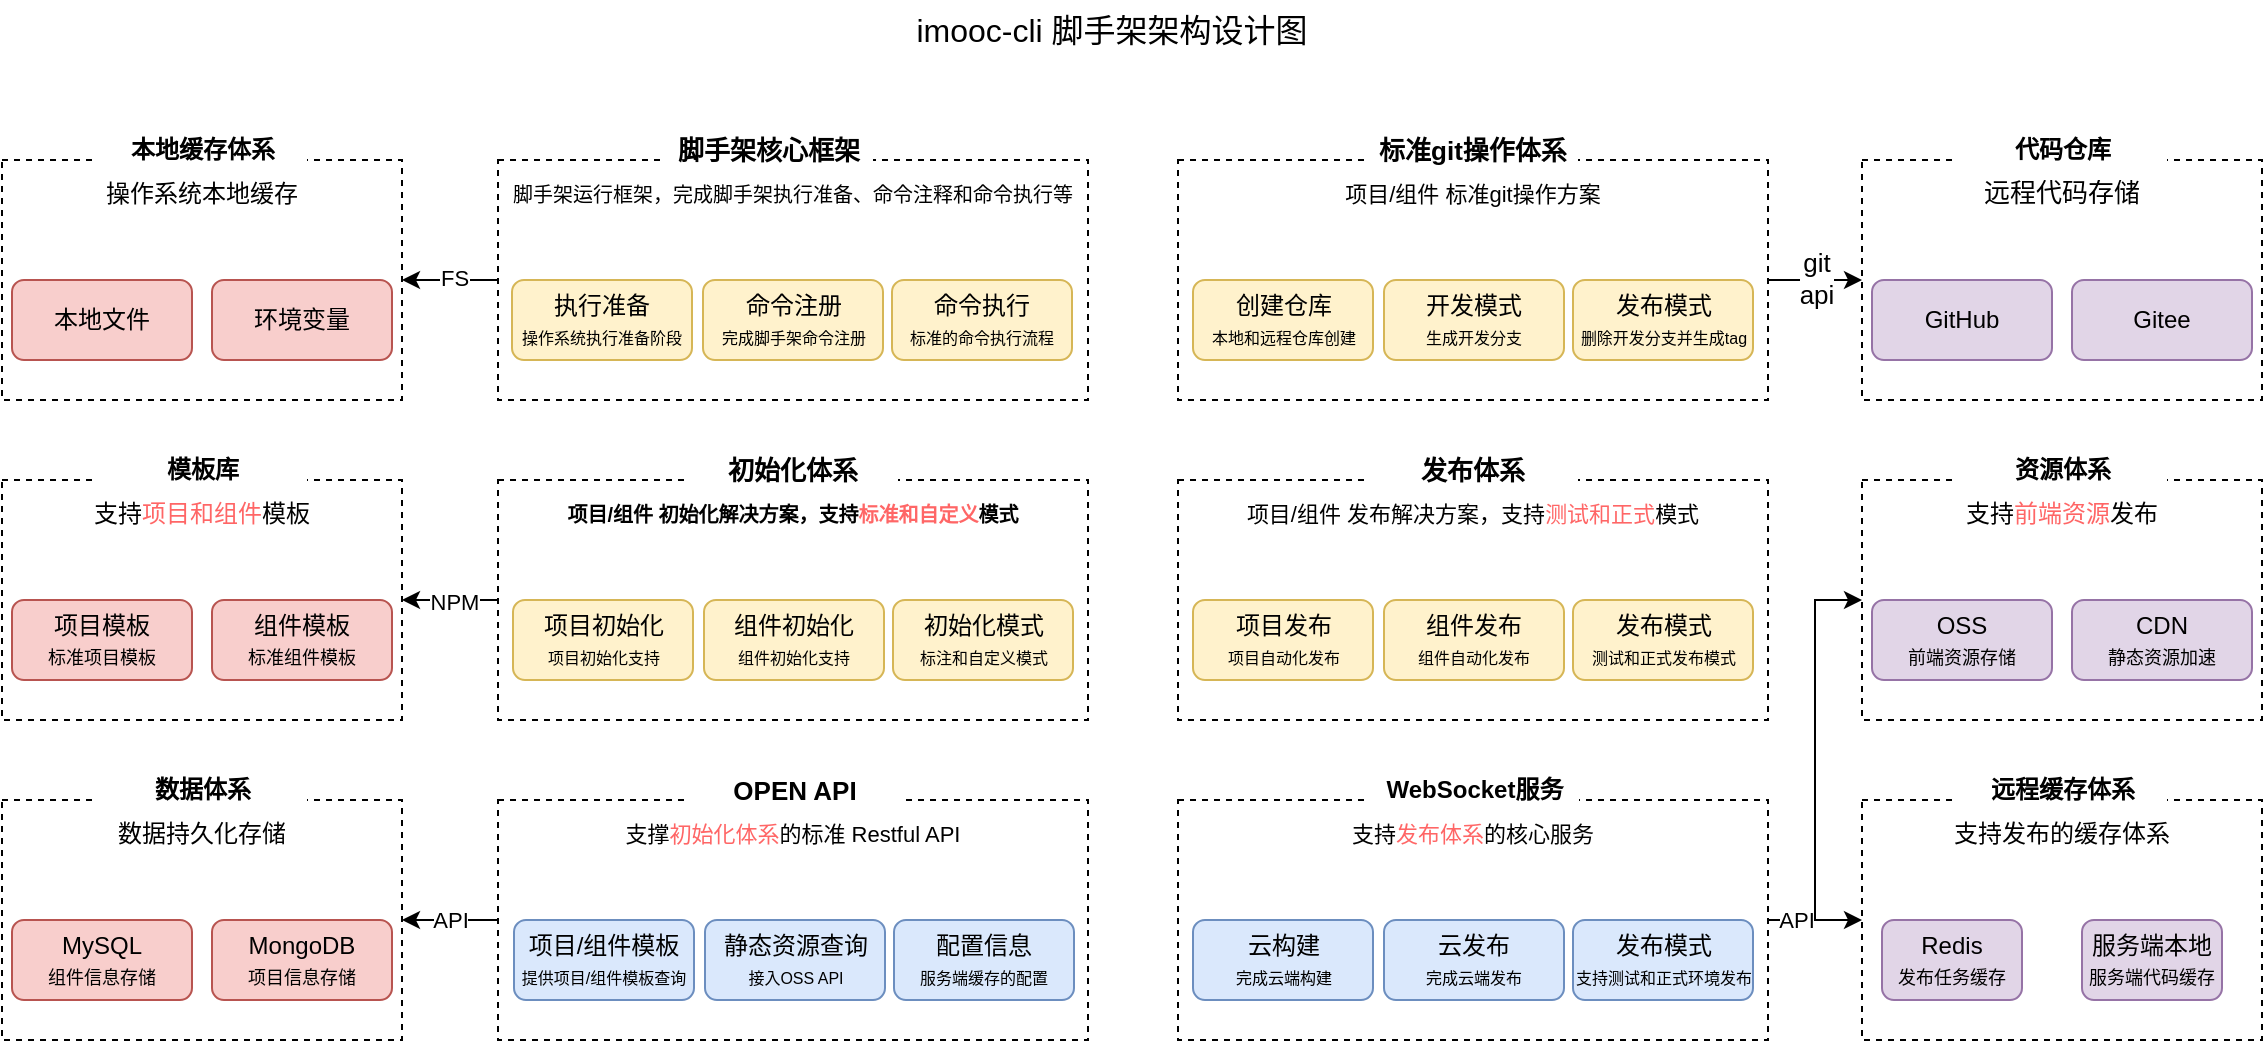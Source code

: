 <mxfile version="21.6.6" type="github">
  <diagram name="第 1 页" id="Rq-lW_FzmkAeFeIxuN0W">
    <mxGraphModel dx="2190" dy="871" grid="1" gridSize="10" guides="1" tooltips="1" connect="1" arrows="1" fold="1" page="1" pageScale="1" pageWidth="827" pageHeight="1169" math="0" shadow="0">
      <root>
        <mxCell id="0" />
        <mxCell id="1" parent="0" />
        <mxCell id="GA_nsESXNhZGokENO9sO-1" value="imooc-cli 脚手架架构设计图" style="text;html=1;strokeColor=none;fillColor=none;align=center;verticalAlign=middle;whiteSpace=wrap;rounded=0;fontSize=16;" parent="1" vertex="1">
          <mxGeometry x="270" y="40" width="250" height="30" as="geometry" />
        </mxCell>
        <mxCell id="GA_nsESXNhZGokENO9sO-43" style="edgeStyle=orthogonalEdgeStyle;rounded=0;orthogonalLoop=1;jettySize=auto;html=1;entryX=1;entryY=0.5;entryDx=0;entryDy=0;" parent="1" source="GA_nsESXNhZGokENO9sO-2" target="GA_nsESXNhZGokENO9sO-40" edge="1">
          <mxGeometry relative="1" as="geometry" />
        </mxCell>
        <mxCell id="GA_nsESXNhZGokENO9sO-49" value="FS" style="edgeLabel;html=1;align=center;verticalAlign=middle;resizable=0;points=[];" parent="GA_nsESXNhZGokENO9sO-43" vertex="1" connectable="0">
          <mxGeometry x="-0.055" y="-1" relative="1" as="geometry">
            <mxPoint as="offset" />
          </mxGeometry>
        </mxCell>
        <mxCell id="GA_nsESXNhZGokENO9sO-2" value="&lt;span style=&quot;font-weight: normal;&quot;&gt;&lt;font style=&quot;font-size: 10px;&quot;&gt;脚手架运行框架，完成脚手架执行准备、命令注释和命令执行等&lt;/font&gt;&lt;/span&gt;" style="rounded=0;whiteSpace=wrap;html=1;verticalAlign=top;fontSize=15;fontStyle=1;dashed=1;" parent="1" vertex="1">
          <mxGeometry x="88" y="120" width="295" height="120" as="geometry" />
        </mxCell>
        <mxCell id="GA_nsESXNhZGokENO9sO-29" style="edgeStyle=orthogonalEdgeStyle;rounded=0;orthogonalLoop=1;jettySize=auto;html=1;entryX=0;entryY=0.5;entryDx=0;entryDy=0;" parent="1" source="GA_nsESXNhZGokENO9sO-3" target="GA_nsESXNhZGokENO9sO-26" edge="1">
          <mxGeometry relative="1" as="geometry" />
        </mxCell>
        <mxCell id="GA_nsESXNhZGokENO9sO-30" value="&lt;font style=&quot;font-size: 13px;&quot;&gt;git&lt;br&gt;api&lt;/font&gt;" style="edgeLabel;html=1;align=center;verticalAlign=middle;resizable=0;points=[];" parent="GA_nsESXNhZGokENO9sO-29" vertex="1" connectable="0">
          <mxGeometry y="1" relative="1" as="geometry">
            <mxPoint as="offset" />
          </mxGeometry>
        </mxCell>
        <mxCell id="GA_nsESXNhZGokENO9sO-3" value="&lt;font style=&quot;font-weight: normal; font-size: 11px;&quot;&gt;项目/组件 标准git操作方案&lt;/font&gt;" style="rounded=0;whiteSpace=wrap;html=1;verticalAlign=top;fontSize=15;fontStyle=1;dashed=1;" parent="1" vertex="1">
          <mxGeometry x="428" y="120" width="295" height="120" as="geometry" />
        </mxCell>
        <mxCell id="GA_nsESXNhZGokENO9sO-47" style="edgeStyle=orthogonalEdgeStyle;rounded=0;orthogonalLoop=1;jettySize=auto;html=1;entryX=1;entryY=0.5;entryDx=0;entryDy=0;" parent="1" source="GA_nsESXNhZGokENO9sO-4" target="GA_nsESXNhZGokENO9sO-44" edge="1">
          <mxGeometry relative="1" as="geometry" />
        </mxCell>
        <mxCell id="GA_nsESXNhZGokENO9sO-50" value="NPM" style="edgeLabel;html=1;align=center;verticalAlign=middle;resizable=0;points=[];" parent="GA_nsESXNhZGokENO9sO-47" vertex="1" connectable="0">
          <mxGeometry x="-0.055" y="1" relative="1" as="geometry">
            <mxPoint as="offset" />
          </mxGeometry>
        </mxCell>
        <mxCell id="GA_nsESXNhZGokENO9sO-4" value="&lt;font style=&quot;font-size: 10px;&quot;&gt;项目/组件 初始化解决方案，支持&lt;font color=&quot;#ff6666&quot;&gt;标准和自定义&lt;/font&gt;模式&lt;/font&gt;" style="rounded=0;whiteSpace=wrap;html=1;verticalAlign=top;fontSize=15;fontStyle=1;dashed=1;" parent="1" vertex="1">
          <mxGeometry x="88" y="280" width="295" height="120" as="geometry" />
        </mxCell>
        <mxCell id="GA_nsESXNhZGokENO9sO-5" value="&lt;span style=&quot;font-weight: normal;&quot;&gt;&lt;font style=&quot;font-size: 11px;&quot;&gt;项目/组件 发布解决方案，支持&lt;font color=&quot;#ff6666&quot;&gt;测试和正式&lt;/font&gt;模式&lt;/font&gt;&lt;/span&gt;" style="rounded=0;whiteSpace=wrap;html=1;verticalAlign=top;fontSize=15;fontStyle=1;dashed=1;" parent="1" vertex="1">
          <mxGeometry x="428" y="280" width="295" height="120" as="geometry" />
        </mxCell>
        <mxCell id="GA_nsESXNhZGokENO9sO-55" value="API" style="edgeStyle=orthogonalEdgeStyle;rounded=0;orthogonalLoop=1;jettySize=auto;html=1;entryX=1;entryY=0.5;entryDx=0;entryDy=0;" parent="1" source="GA_nsESXNhZGokENO9sO-6" target="GA_nsESXNhZGokENO9sO-52" edge="1">
          <mxGeometry relative="1" as="geometry" />
        </mxCell>
        <mxCell id="GA_nsESXNhZGokENO9sO-6" value="&lt;span style=&quot;font-weight: normal;&quot;&gt;&lt;font style=&quot;font-size: 11px;&quot;&gt;支撑&lt;font color=&quot;#ff6666&quot;&gt;初始化体系&lt;/font&gt;的标准 Restful API&lt;/font&gt;&lt;/span&gt;" style="rounded=0;whiteSpace=wrap;html=1;verticalAlign=top;fontSize=15;fontStyle=1;dashed=1;" parent="1" vertex="1">
          <mxGeometry x="88" y="440" width="295" height="120" as="geometry" />
        </mxCell>
        <mxCell id="GA_nsESXNhZGokENO9sO-38" style="edgeStyle=orthogonalEdgeStyle;rounded=0;orthogonalLoop=1;jettySize=auto;html=1;entryX=0;entryY=0.5;entryDx=0;entryDy=0;" parent="1" source="GA_nsESXNhZGokENO9sO-7" target="GA_nsESXNhZGokENO9sO-35" edge="1">
          <mxGeometry relative="1" as="geometry" />
        </mxCell>
        <mxCell id="ClxgduEvFh_C7jAJKZhM-18" style="edgeStyle=orthogonalEdgeStyle;rounded=0;orthogonalLoop=1;jettySize=auto;html=1;entryX=0;entryY=0.5;entryDx=0;entryDy=0;" edge="1" parent="1" source="GA_nsESXNhZGokENO9sO-7" target="GA_nsESXNhZGokENO9sO-31">
          <mxGeometry relative="1" as="geometry">
            <mxPoint x="750" y="400.0" as="targetPoint" />
          </mxGeometry>
        </mxCell>
        <mxCell id="ClxgduEvFh_C7jAJKZhM-19" value="API" style="edgeLabel;html=1;align=center;verticalAlign=middle;resizable=0;points=[];" vertex="1" connectable="0" parent="ClxgduEvFh_C7jAJKZhM-18">
          <mxGeometry x="-0.866" relative="1" as="geometry">
            <mxPoint as="offset" />
          </mxGeometry>
        </mxCell>
        <mxCell id="GA_nsESXNhZGokENO9sO-7" value="&lt;span style=&quot;font-weight: normal; font-size: 11px;&quot;&gt;支持&lt;font style=&quot;font-size: 11px;&quot; color=&quot;#ff6666&quot;&gt;发布体系&lt;/font&gt;的核心服务&lt;/span&gt;" style="rounded=0;whiteSpace=wrap;html=1;verticalAlign=top;fontSize=15;fontStyle=1;dashed=1;" parent="1" vertex="1">
          <mxGeometry x="428" y="440" width="295" height="120" as="geometry" />
        </mxCell>
        <mxCell id="GA_nsESXNhZGokENO9sO-8" value="项目初始化&lt;br&gt;&lt;font style=&quot;font-size: 8px;&quot;&gt;项目初始化支持&lt;/font&gt;" style="rounded=1;whiteSpace=wrap;html=1;fillColor=#fff2cc;strokeColor=#d6b656;" parent="1" vertex="1">
          <mxGeometry x="95.5" y="340" width="90" height="40" as="geometry" />
        </mxCell>
        <mxCell id="GA_nsESXNhZGokENO9sO-9" value="组件初始化&lt;br&gt;&lt;font style=&quot;font-size: 8px;&quot;&gt;组件初始化支持&lt;/font&gt;" style="rounded=1;whiteSpace=wrap;html=1;fillColor=#fff2cc;strokeColor=#d6b656;" parent="1" vertex="1">
          <mxGeometry x="191" y="340" width="90" height="40" as="geometry" />
        </mxCell>
        <mxCell id="GA_nsESXNhZGokENO9sO-10" value="初始化模式&lt;br&gt;&lt;font style=&quot;font-size: 8px;&quot;&gt;标注和自定义模式&lt;/font&gt;" style="rounded=1;whiteSpace=wrap;html=1;fillColor=#fff2cc;strokeColor=#d6b656;" parent="1" vertex="1">
          <mxGeometry x="285.5" y="340" width="90" height="40" as="geometry" />
        </mxCell>
        <mxCell id="GA_nsESXNhZGokENO9sO-11" value="项目发布&lt;br&gt;&lt;font style=&quot;font-size: 8px;&quot;&gt;项目自动化发布&lt;/font&gt;" style="rounded=1;whiteSpace=wrap;html=1;fillColor=#fff2cc;strokeColor=#d6b656;" parent="1" vertex="1">
          <mxGeometry x="435.5" y="340" width="90" height="40" as="geometry" />
        </mxCell>
        <mxCell id="GA_nsESXNhZGokENO9sO-12" value="组件发布&lt;br&gt;&lt;font style=&quot;font-size: 8px;&quot;&gt;组件自动化发布&lt;/font&gt;" style="rounded=1;whiteSpace=wrap;html=1;fillColor=#fff2cc;strokeColor=#d6b656;" parent="1" vertex="1">
          <mxGeometry x="531" y="340" width="90" height="40" as="geometry" />
        </mxCell>
        <mxCell id="GA_nsESXNhZGokENO9sO-13" value="发布模式&lt;br&gt;&lt;font style=&quot;font-size: 8px;&quot;&gt;测试和正式发布模式&lt;/font&gt;" style="rounded=1;whiteSpace=wrap;html=1;fillColor=#fff2cc;strokeColor=#d6b656;" parent="1" vertex="1">
          <mxGeometry x="625.5" y="340" width="90" height="40" as="geometry" />
        </mxCell>
        <mxCell id="GA_nsESXNhZGokENO9sO-14" value="云构建&lt;br&gt;&lt;font style=&quot;font-size: 8px;&quot;&gt;完成云端构建&lt;/font&gt;" style="rounded=1;whiteSpace=wrap;html=1;fillColor=#dae8fc;strokeColor=#6c8ebf;" parent="1" vertex="1">
          <mxGeometry x="435.5" y="500" width="90" height="40" as="geometry" />
        </mxCell>
        <mxCell id="GA_nsESXNhZGokENO9sO-15" value="云发布&lt;br&gt;&lt;font style=&quot;font-size: 8px;&quot;&gt;完成云端发布&lt;/font&gt;" style="rounded=1;whiteSpace=wrap;html=1;fillColor=#dae8fc;strokeColor=#6c8ebf;" parent="1" vertex="1">
          <mxGeometry x="531" y="500" width="90" height="40" as="geometry" />
        </mxCell>
        <mxCell id="GA_nsESXNhZGokENO9sO-16" value="发布模式&lt;br&gt;&lt;font style=&quot;font-size: 8px;&quot;&gt;支持测试和正式环境发布&lt;/font&gt;" style="rounded=1;whiteSpace=wrap;html=1;fillColor=#dae8fc;strokeColor=#6c8ebf;" parent="1" vertex="1">
          <mxGeometry x="625.5" y="500" width="90" height="40" as="geometry" />
        </mxCell>
        <mxCell id="GA_nsESXNhZGokENO9sO-17" value="静态资源查询&lt;br&gt;&lt;font style=&quot;font-size: 8px;&quot;&gt;接入OSS API&lt;/font&gt;" style="rounded=1;whiteSpace=wrap;html=1;fillColor=#dae8fc;strokeColor=#6c8ebf;" parent="1" vertex="1">
          <mxGeometry x="191.5" y="500" width="90" height="40" as="geometry" />
        </mxCell>
        <mxCell id="GA_nsESXNhZGokENO9sO-18" value="配置信息&lt;br&gt;&lt;font style=&quot;font-size: 8px;&quot;&gt;服务端缓存的配置&lt;/font&gt;" style="rounded=1;whiteSpace=wrap;html=1;fillColor=#dae8fc;strokeColor=#6c8ebf;" parent="1" vertex="1">
          <mxGeometry x="286" y="500" width="90" height="40" as="geometry" />
        </mxCell>
        <mxCell id="GA_nsESXNhZGokENO9sO-19" value="项目/组件模板&lt;br&gt;&lt;font style=&quot;font-size: 8px;&quot;&gt;提供项目/组件模板查询&lt;/font&gt;" style="rounded=1;whiteSpace=wrap;html=1;fillColor=#dae8fc;strokeColor=#6c8ebf;" parent="1" vertex="1">
          <mxGeometry x="96" y="500" width="90" height="40" as="geometry" />
        </mxCell>
        <mxCell id="GA_nsESXNhZGokENO9sO-20" value="创建仓库&lt;br&gt;&lt;font style=&quot;font-size: 8px;&quot;&gt;本地和远程仓库创建&lt;/font&gt;" style="rounded=1;whiteSpace=wrap;html=1;fillColor=#fff2cc;strokeColor=#d6b656;" parent="1" vertex="1">
          <mxGeometry x="435.5" y="180" width="90" height="40" as="geometry" />
        </mxCell>
        <mxCell id="GA_nsESXNhZGokENO9sO-21" value="开发模式&lt;br&gt;&lt;font style=&quot;font-size: 8px;&quot;&gt;生成开发分支&lt;/font&gt;" style="rounded=1;whiteSpace=wrap;html=1;fillColor=#fff2cc;strokeColor=#d6b656;" parent="1" vertex="1">
          <mxGeometry x="531" y="180" width="90" height="40" as="geometry" />
        </mxCell>
        <mxCell id="GA_nsESXNhZGokENO9sO-22" value="发布模式&lt;br&gt;&lt;font style=&quot;font-size: 8px;&quot;&gt;删除开发分支并生成tag&lt;/font&gt;" style="rounded=1;whiteSpace=wrap;html=1;fillColor=#fff2cc;strokeColor=#d6b656;" parent="1" vertex="1">
          <mxGeometry x="625.5" y="180" width="90" height="40" as="geometry" />
        </mxCell>
        <mxCell id="GA_nsESXNhZGokENO9sO-23" value="执行准备&lt;br&gt;&lt;font style=&quot;font-size: 8px;&quot;&gt;操作系统执行准备阶段&lt;/font&gt;" style="rounded=1;whiteSpace=wrap;html=1;fillColor=#fff2cc;strokeColor=#d6b656;" parent="1" vertex="1">
          <mxGeometry x="95" y="180" width="90" height="40" as="geometry" />
        </mxCell>
        <mxCell id="GA_nsESXNhZGokENO9sO-24" value="命令执行&lt;br&gt;&lt;font style=&quot;font-size: 8px;&quot;&gt;标准的命令执行流程&lt;/font&gt;" style="rounded=1;whiteSpace=wrap;html=1;fillColor=#fff2cc;strokeColor=#d6b656;" parent="1" vertex="1">
          <mxGeometry x="285" y="180" width="90" height="40" as="geometry" />
        </mxCell>
        <mxCell id="GA_nsESXNhZGokENO9sO-25" value="命令注册&lt;br&gt;&lt;font style=&quot;font-size: 8px;&quot;&gt;完成脚手架命令注册&lt;/font&gt;" style="rounded=1;whiteSpace=wrap;html=1;fillColor=#fff2cc;strokeColor=#d6b656;" parent="1" vertex="1">
          <mxGeometry x="190.5" y="180" width="90" height="40" as="geometry" />
        </mxCell>
        <mxCell id="GA_nsESXNhZGokENO9sO-26" value="&lt;span style=&quot;font-weight: normal;&quot;&gt;&lt;font style=&quot;font-size: 13px;&quot;&gt;远程代码存储&lt;/font&gt;&lt;/span&gt;" style="rounded=0;whiteSpace=wrap;html=1;verticalAlign=top;fontSize=15;fontStyle=1;dashed=1;" parent="1" vertex="1">
          <mxGeometry x="770" y="120" width="200" height="120" as="geometry" />
        </mxCell>
        <mxCell id="GA_nsESXNhZGokENO9sO-27" value="GitHub" style="rounded=1;whiteSpace=wrap;html=1;fillColor=#e1d5e7;strokeColor=#9673a6;" parent="1" vertex="1">
          <mxGeometry x="775" y="180" width="90" height="40" as="geometry" />
        </mxCell>
        <mxCell id="GA_nsESXNhZGokENO9sO-28" value="Gitee" style="rounded=1;whiteSpace=wrap;html=1;fillColor=#e1d5e7;strokeColor=#9673a6;" parent="1" vertex="1">
          <mxGeometry x="875" y="180" width="90" height="40" as="geometry" />
        </mxCell>
        <mxCell id="GA_nsESXNhZGokENO9sO-31" value="&lt;span style=&quot;font-weight: normal;&quot;&gt;&lt;font style=&quot;font-size: 12px;&quot;&gt;支持&lt;font color=&quot;#ff6666&quot;&gt;前端资源&lt;/font&gt;发布&lt;/font&gt;&lt;/span&gt;" style="rounded=0;whiteSpace=wrap;html=1;verticalAlign=top;fontSize=15;fontStyle=1;dashed=1;" parent="1" vertex="1">
          <mxGeometry x="770" y="280" width="200" height="120" as="geometry" />
        </mxCell>
        <mxCell id="GA_nsESXNhZGokENO9sO-32" value="OSS&lt;br&gt;&lt;font style=&quot;font-size: 9px;&quot;&gt;前端资源存储&lt;/font&gt;" style="rounded=1;whiteSpace=wrap;html=1;fillColor=#e1d5e7;strokeColor=#9673a6;" parent="1" vertex="1">
          <mxGeometry x="775" y="340" width="90" height="40" as="geometry" />
        </mxCell>
        <mxCell id="GA_nsESXNhZGokENO9sO-33" value="CDN&lt;br&gt;&lt;font style=&quot;font-size: 9px;&quot;&gt;静态资源加速&lt;/font&gt;" style="rounded=1;whiteSpace=wrap;html=1;fillColor=#e1d5e7;strokeColor=#9673a6;" parent="1" vertex="1">
          <mxGeometry x="875" y="340" width="90" height="40" as="geometry" />
        </mxCell>
        <mxCell id="GA_nsESXNhZGokENO9sO-35" value="&lt;span style=&quot;font-weight: normal;&quot;&gt;&lt;font style=&quot;font-size: 12px;&quot;&gt;支持发布的缓存体系&lt;/font&gt;&lt;/span&gt;" style="rounded=0;whiteSpace=wrap;html=1;verticalAlign=top;fontSize=15;fontStyle=1;dashed=1;" parent="1" vertex="1">
          <mxGeometry x="770" y="440" width="200" height="120" as="geometry" />
        </mxCell>
        <mxCell id="GA_nsESXNhZGokENO9sO-36" value="Redis&lt;br&gt;&lt;font style=&quot;font-size: 9px;&quot;&gt;发布任务缓存&lt;/font&gt;" style="rounded=1;whiteSpace=wrap;html=1;fillColor=#e1d5e7;strokeColor=#9673a6;" parent="1" vertex="1">
          <mxGeometry x="780" y="500" width="70" height="40" as="geometry" />
        </mxCell>
        <mxCell id="GA_nsESXNhZGokENO9sO-37" value="服务端本地&lt;br&gt;&lt;font style=&quot;font-size: 9px;&quot;&gt;服务端代码缓存&lt;/font&gt;" style="rounded=1;whiteSpace=wrap;html=1;fillColor=#e1d5e7;strokeColor=#9673a6;" parent="1" vertex="1">
          <mxGeometry x="880" y="500" width="70" height="40" as="geometry" />
        </mxCell>
        <mxCell id="GA_nsESXNhZGokENO9sO-40" value="&lt;span style=&quot;font-weight: normal;&quot;&gt;&lt;font style=&quot;font-size: 12px;&quot;&gt;操作系统本地缓存&lt;/font&gt;&lt;/span&gt;" style="rounded=0;whiteSpace=wrap;html=1;verticalAlign=top;fontSize=15;fontStyle=1;dashed=1;" parent="1" vertex="1">
          <mxGeometry x="-160" y="120" width="200" height="120" as="geometry" />
        </mxCell>
        <mxCell id="GA_nsESXNhZGokENO9sO-41" value="本地文件" style="rounded=1;whiteSpace=wrap;html=1;fillColor=#f8cecc;strokeColor=#b85450;" parent="1" vertex="1">
          <mxGeometry x="-155" y="180" width="90" height="40" as="geometry" />
        </mxCell>
        <mxCell id="GA_nsESXNhZGokENO9sO-42" value="环境变量" style="rounded=1;whiteSpace=wrap;html=1;fillColor=#f8cecc;strokeColor=#b85450;" parent="1" vertex="1">
          <mxGeometry x="-55" y="180" width="90" height="40" as="geometry" />
        </mxCell>
        <mxCell id="GA_nsESXNhZGokENO9sO-44" value="&lt;span style=&quot;font-weight: normal;&quot;&gt;&lt;font style=&quot;font-size: 12px;&quot;&gt;支持&lt;font color=&quot;#ff6666&quot;&gt;项目和组件&lt;/font&gt;模板&lt;/font&gt;&lt;/span&gt;" style="rounded=0;whiteSpace=wrap;html=1;verticalAlign=top;fontSize=15;fontStyle=1;dashed=1;" parent="1" vertex="1">
          <mxGeometry x="-160" y="280" width="200" height="120" as="geometry" />
        </mxCell>
        <mxCell id="GA_nsESXNhZGokENO9sO-45" value="项目模板&lt;br&gt;&lt;font style=&quot;font-size: 9px;&quot;&gt;标准项目模板&lt;/font&gt;" style="rounded=1;whiteSpace=wrap;html=1;fillColor=#f8cecc;strokeColor=#b85450;" parent="1" vertex="1">
          <mxGeometry x="-155" y="340" width="90" height="40" as="geometry" />
        </mxCell>
        <mxCell id="GA_nsESXNhZGokENO9sO-46" value="组件模板&lt;br&gt;&lt;font style=&quot;font-size: 9px;&quot;&gt;标准组件模板&lt;/font&gt;" style="rounded=1;whiteSpace=wrap;html=1;fillColor=#f8cecc;strokeColor=#b85450;" parent="1" vertex="1">
          <mxGeometry x="-55" y="340" width="90" height="40" as="geometry" />
        </mxCell>
        <mxCell id="GA_nsESXNhZGokENO9sO-52" value="&lt;span style=&quot;font-weight: normal;&quot;&gt;&lt;font style=&quot;font-size: 12px;&quot;&gt;数据持久化存储&lt;/font&gt;&lt;/span&gt;" style="rounded=0;whiteSpace=wrap;html=1;verticalAlign=top;fontSize=15;fontStyle=1;dashed=1;" parent="1" vertex="1">
          <mxGeometry x="-160" y="440" width="200" height="120" as="geometry" />
        </mxCell>
        <mxCell id="GA_nsESXNhZGokENO9sO-53" value="MySQL&lt;br&gt;&lt;font style=&quot;font-size: 9px;&quot;&gt;组件信息存储&lt;/font&gt;" style="rounded=1;whiteSpace=wrap;html=1;fillColor=#f8cecc;strokeColor=#b85450;" parent="1" vertex="1">
          <mxGeometry x="-155" y="500" width="90" height="40" as="geometry" />
        </mxCell>
        <mxCell id="GA_nsESXNhZGokENO9sO-54" value="MongoDB&lt;br&gt;&lt;font style=&quot;font-size: 9px;&quot;&gt;项目信息存储&lt;/font&gt;" style="rounded=1;whiteSpace=wrap;html=1;fillColor=#f8cecc;strokeColor=#b85450;" parent="1" vertex="1">
          <mxGeometry x="-55" y="500" width="90" height="40" as="geometry" />
        </mxCell>
        <mxCell id="ClxgduEvFh_C7jAJKZhM-2" value="&lt;font style=&quot;font-size: 13px;&quot;&gt;&lt;b&gt;脚手架核心框架&lt;/b&gt;&lt;/font&gt;" style="whiteSpace=wrap;html=1;strokeColor=none;" vertex="1" parent="1">
          <mxGeometry x="170.5" y="100" width="105" height="30" as="geometry" />
        </mxCell>
        <mxCell id="ClxgduEvFh_C7jAJKZhM-3" value="&lt;font style=&quot;font-size: 13px;&quot;&gt;&lt;b&gt;标准git操作体系&lt;/b&gt;&lt;/font&gt;" style="whiteSpace=wrap;html=1;strokeColor=none;" vertex="1" parent="1">
          <mxGeometry x="523" y="100" width="105" height="30" as="geometry" />
        </mxCell>
        <mxCell id="ClxgduEvFh_C7jAJKZhM-4" value="&lt;font style=&quot;font-size: 13px;&quot;&gt;&lt;b&gt;发布体系&lt;/b&gt;&lt;/font&gt;" style="whiteSpace=wrap;html=1;strokeColor=none;" vertex="1" parent="1">
          <mxGeometry x="523" y="260" width="105" height="30" as="geometry" />
        </mxCell>
        <mxCell id="ClxgduEvFh_C7jAJKZhM-7" value="&lt;b&gt;&lt;font style=&quot;font-size: 13px;&quot;&gt;初始化体系&lt;/font&gt;&lt;/b&gt;" style="whiteSpace=wrap;html=1;strokeColor=none;" vertex="1" parent="1">
          <mxGeometry x="183" y="260" width="105" height="30" as="geometry" />
        </mxCell>
        <mxCell id="ClxgduEvFh_C7jAJKZhM-11" value="&lt;b&gt;&lt;font style=&quot;font-size: 13px;&quot;&gt;OPEN API&lt;/font&gt;&lt;/b&gt;" style="whiteSpace=wrap;html=1;strokeColor=none;" vertex="1" parent="1">
          <mxGeometry x="184" y="420" width="105" height="30" as="geometry" />
        </mxCell>
        <mxCell id="ClxgduEvFh_C7jAJKZhM-12" value="&lt;b&gt;WebSocket服务&lt;/b&gt;" style="whiteSpace=wrap;html=1;strokeColor=none;" vertex="1" parent="1">
          <mxGeometry x="523.5" y="420" width="105" height="30" as="geometry" />
        </mxCell>
        <mxCell id="ClxgduEvFh_C7jAJKZhM-13" value="&lt;b&gt;代码仓库&lt;/b&gt;" style="whiteSpace=wrap;html=1;strokeColor=none;" vertex="1" parent="1">
          <mxGeometry x="817.5" y="100" width="105" height="30" as="geometry" />
        </mxCell>
        <mxCell id="ClxgduEvFh_C7jAJKZhM-14" value="&lt;b&gt;资源体系&lt;/b&gt;" style="whiteSpace=wrap;html=1;strokeColor=none;" vertex="1" parent="1">
          <mxGeometry x="817.5" y="260" width="105" height="30" as="geometry" />
        </mxCell>
        <mxCell id="ClxgduEvFh_C7jAJKZhM-17" value="&lt;b&gt;远程缓存体系&lt;/b&gt;" style="whiteSpace=wrap;html=1;strokeColor=none;" vertex="1" parent="1">
          <mxGeometry x="817.5" y="420" width="105" height="30" as="geometry" />
        </mxCell>
        <mxCell id="ClxgduEvFh_C7jAJKZhM-20" value="&lt;b&gt;本地缓存体系&lt;/b&gt;" style="whiteSpace=wrap;html=1;strokeColor=none;" vertex="1" parent="1">
          <mxGeometry x="-112.5" y="100" width="105" height="30" as="geometry" />
        </mxCell>
        <mxCell id="ClxgduEvFh_C7jAJKZhM-21" value="&lt;b&gt;模板库&lt;/b&gt;" style="whiteSpace=wrap;html=1;strokeColor=none;" vertex="1" parent="1">
          <mxGeometry x="-112.5" y="260" width="105" height="30" as="geometry" />
        </mxCell>
        <mxCell id="ClxgduEvFh_C7jAJKZhM-22" value="&lt;b&gt;数据体系&lt;/b&gt;" style="whiteSpace=wrap;html=1;strokeColor=none;" vertex="1" parent="1">
          <mxGeometry x="-112.5" y="420" width="105" height="30" as="geometry" />
        </mxCell>
      </root>
    </mxGraphModel>
  </diagram>
</mxfile>
